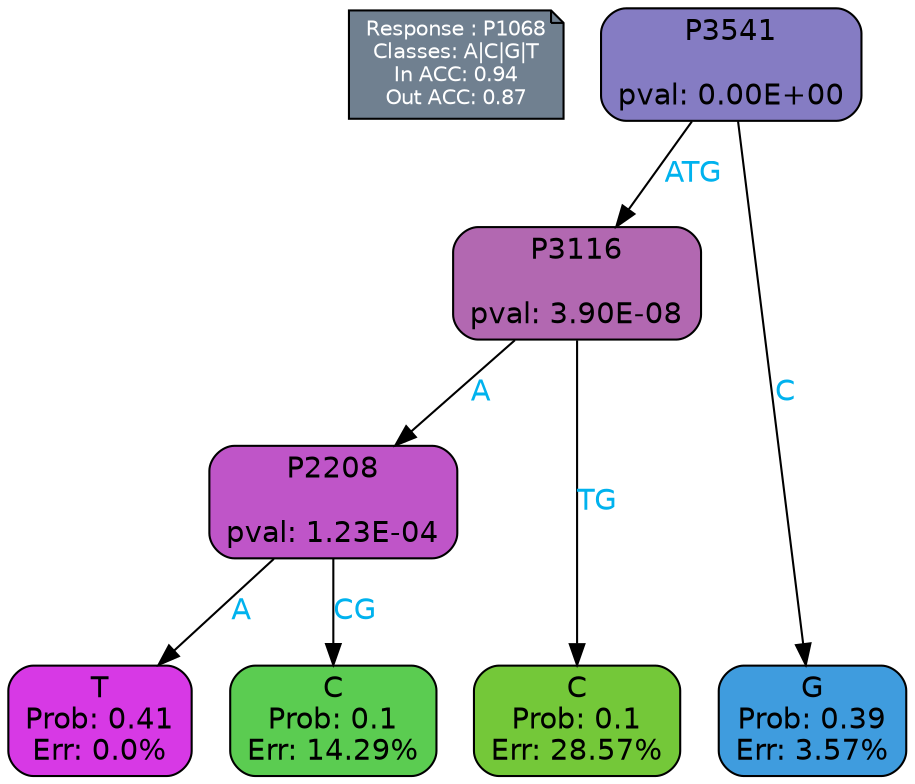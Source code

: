 digraph Tree {
node [shape=box, style="filled, rounded", color="black", fontname=helvetica] ;
graph [ranksep=equally, splines=polylines, bgcolor=transparent, dpi=600] ;
edge [fontname=helvetica] ;
LEGEND [label="Response : P1068
Classes: A|C|G|T
In ACC: 0.94
Out ACC: 0.87
",shape=note,align=left,style=filled,fillcolor="slategray",fontcolor="white",fontsize=10];1 [label="P3541

pval: 0.00E+00", fillcolor="#857cc3"] ;
2 [label="P3116

pval: 3.90E-08", fillcolor="#b268b1"] ;
3 [label="P2208

pval: 1.23E-04", fillcolor="#bf55c8"] ;
4 [label="T
Prob: 0.41
Err: 0.0%", fillcolor="#d739e5"] ;
5 [label="C
Prob: 0.1
Err: 14.29%", fillcolor="#5bcc51"] ;
6 [label="C
Prob: 0.1
Err: 28.57%", fillcolor="#74c839"] ;
7 [label="G
Prob: 0.39
Err: 3.57%", fillcolor="#3f9cde"] ;
1 -> 2 [label="ATG",fontcolor=deepskyblue2] ;
1 -> 7 [label="C",fontcolor=deepskyblue2] ;
2 -> 3 [label="A",fontcolor=deepskyblue2] ;
2 -> 6 [label="TG",fontcolor=deepskyblue2] ;
3 -> 4 [label="A",fontcolor=deepskyblue2] ;
3 -> 5 [label="CG",fontcolor=deepskyblue2] ;
{rank = same; 4;5;6;7;}{rank = same; LEGEND;1;}}